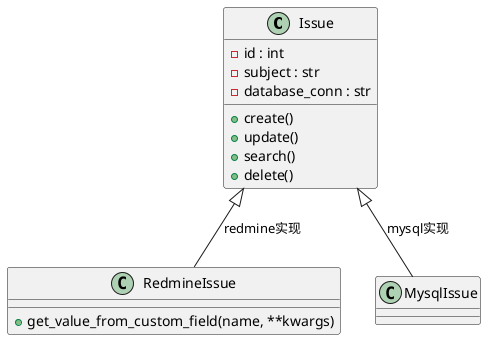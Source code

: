 @startuml
class Issue{
    - id : int
    - subject : str
    - database_conn : str
    + create()
    + update()
    + search()
    + delete()
}
class RedmineIssue{
    + get_value_from_custom_field(name, **kwargs)
}
class MysqlIssue{

}
Issue <|-- RedmineIssue : redmine实现
Issue <|-- MysqlIssue : mysql实现
@enduml